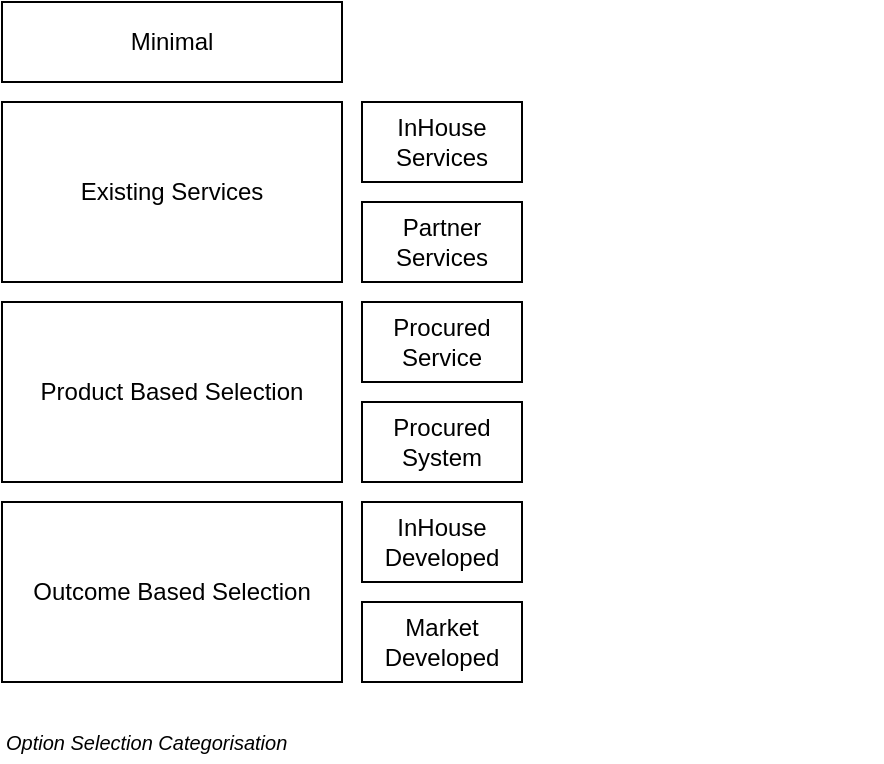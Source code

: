 <mxfile version="18.0.7" type="google"><diagram id="sDQMl2-naHinwgcbJhdF" name="Options Analysis"><mxGraphModel grid="1" page="1" gridSize="10" guides="1" tooltips="1" connect="1" arrows="1" fold="1" pageScale="1" pageWidth="827" pageHeight="1169" math="0" shadow="0"><root><mxCell id="9H5s0crW--ibJeCmD3hx-0"/><mxCell id="9H5s0crW--ibJeCmD3hx-1" parent="9H5s0crW--ibJeCmD3hx-0"/><mxCell id="9H5s0crW--ibJeCmD3hx-2" value="Existing Services" style="rounded=0;whiteSpace=wrap;html=1;" vertex="1" parent="9H5s0crW--ibJeCmD3hx-1"><mxGeometry x="120" y="250" width="170" height="90" as="geometry"/></mxCell><mxCell id="9H5s0crW--ibJeCmD3hx-3" value="InHouse Services" style="rounded=0;whiteSpace=wrap;html=1;" vertex="1" parent="9H5s0crW--ibJeCmD3hx-1"><mxGeometry x="300" y="250" width="80" height="40" as="geometry"/></mxCell><mxCell id="9H5s0crW--ibJeCmD3hx-4" value="Partner Services" style="rounded=0;whiteSpace=wrap;html=1;" vertex="1" parent="9H5s0crW--ibJeCmD3hx-1"><mxGeometry x="300" y="300" width="80" height="40" as="geometry"/></mxCell><mxCell id="9H5s0crW--ibJeCmD3hx-5" value="Minimal" style="rounded=0;whiteSpace=wrap;html=1;" vertex="1" parent="9H5s0crW--ibJeCmD3hx-1"><mxGeometry x="120" y="200" width="170" height="40" as="geometry"/></mxCell><mxCell id="9H5s0crW--ibJeCmD3hx-7" value="InHouse Developed" style="rounded=0;whiteSpace=wrap;html=1;" vertex="1" parent="9H5s0crW--ibJeCmD3hx-1"><mxGeometry x="300" y="450" width="80" height="40" as="geometry"/></mxCell><mxCell id="9H5s0crW--ibJeCmD3hx-8" value="Market Developed" style="rounded=0;whiteSpace=wrap;html=1;" vertex="1" parent="9H5s0crW--ibJeCmD3hx-1"><mxGeometry x="300" y="500" width="80" height="40" as="geometry"/></mxCell><mxCell id="9H5s0crW--ibJeCmD3hx-9" value="Procured Service" style="rounded=0;whiteSpace=wrap;html=1;" vertex="1" parent="9H5s0crW--ibJeCmD3hx-1"><mxGeometry x="300" y="350" width="80" height="40" as="geometry"/></mxCell><mxCell id="9H5s0crW--ibJeCmD3hx-10" value="Product Based Selection" style="rounded=0;whiteSpace=wrap;html=1;" vertex="1" parent="9H5s0crW--ibJeCmD3hx-1"><mxGeometry x="120" y="350" width="170" height="90" as="geometry"/></mxCell><mxCell id="9H5s0crW--ibJeCmD3hx-11" value="Procured System" style="rounded=0;whiteSpace=wrap;html=1;" vertex="1" parent="9H5s0crW--ibJeCmD3hx-1"><mxGeometry x="300" y="400" width="80" height="40" as="geometry"/></mxCell><mxCell id="9H5s0crW--ibJeCmD3hx-12" value="Outcome Based Selection" style="rounded=0;whiteSpace=wrap;html=1;" vertex="1" parent="9H5s0crW--ibJeCmD3hx-1"><mxGeometry x="120" y="450" width="170" height="90" as="geometry"/></mxCell><mxCell id="5kYVkv8TnnioYKyPN1WI-0" value="Option Selection Categorisation" style="text;html=1;strokeColor=none;fillColor=none;align=left;verticalAlign=middle;whiteSpace=wrap;rounded=0;fontStyle=2;fontSize=10;" vertex="1" parent="9H5s0crW--ibJeCmD3hx-1"><mxGeometry x="120" y="560" width="440" height="20" as="geometry"/></mxCell></root></mxGraphModel></diagram></mxfile>